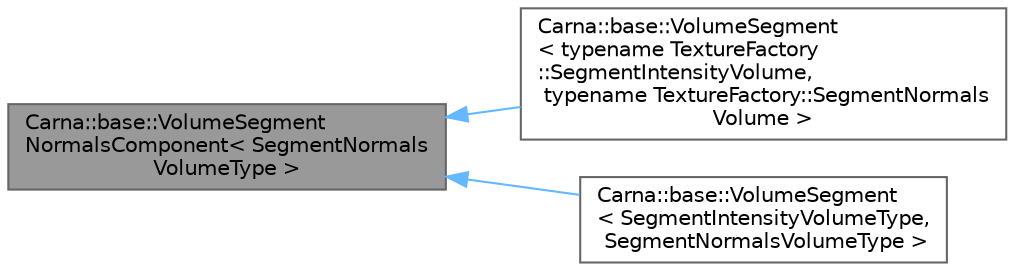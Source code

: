 digraph "Carna::base::VolumeSegmentNormalsComponent&lt; SegmentNormalsVolumeType &gt;"
{
 // LATEX_PDF_SIZE
  bgcolor="transparent";
  edge [fontname=Helvetica,fontsize=10,labelfontname=Helvetica,labelfontsize=10];
  node [fontname=Helvetica,fontsize=10,shape=box,height=0.2,width=0.4];
  rankdir="LR";
  Node1 [id="Node000001",label="Carna::base::VolumeSegment\lNormalsComponent\< SegmentNormals\lVolumeType \>",height=0.2,width=0.4,color="gray40", fillcolor="grey60", style="filled", fontcolor="black",tooltip="Represents the normal map component of an VolumeSegment object."];
  Node1 -> Node2 [id="edge1_Node000001_Node000002",dir="back",color="steelblue1",style="solid",tooltip=" "];
  Node2 [id="Node000002",label="Carna::base::VolumeSegment\l\< typename TextureFactory\l::SegmentIntensityVolume,\l typename TextureFactory::SegmentNormals\lVolume \>",height=0.2,width=0.4,color="gray40", fillcolor="white", style="filled",URL="$classCarna_1_1base_1_1VolumeSegment.html",tooltip=" "];
  Node1 -> Node3 [id="edge2_Node000001_Node000003",dir="back",color="steelblue1",style="solid",tooltip=" "];
  Node3 [id="Node000003",label="Carna::base::VolumeSegment\l\< SegmentIntensityVolumeType,\l SegmentNormalsVolumeType \>",height=0.2,width=0.4,color="gray40", fillcolor="white", style="filled",URL="$classCarna_1_1base_1_1VolumeSegment.html",tooltip="Represents a single volumetric data partition."];
}
